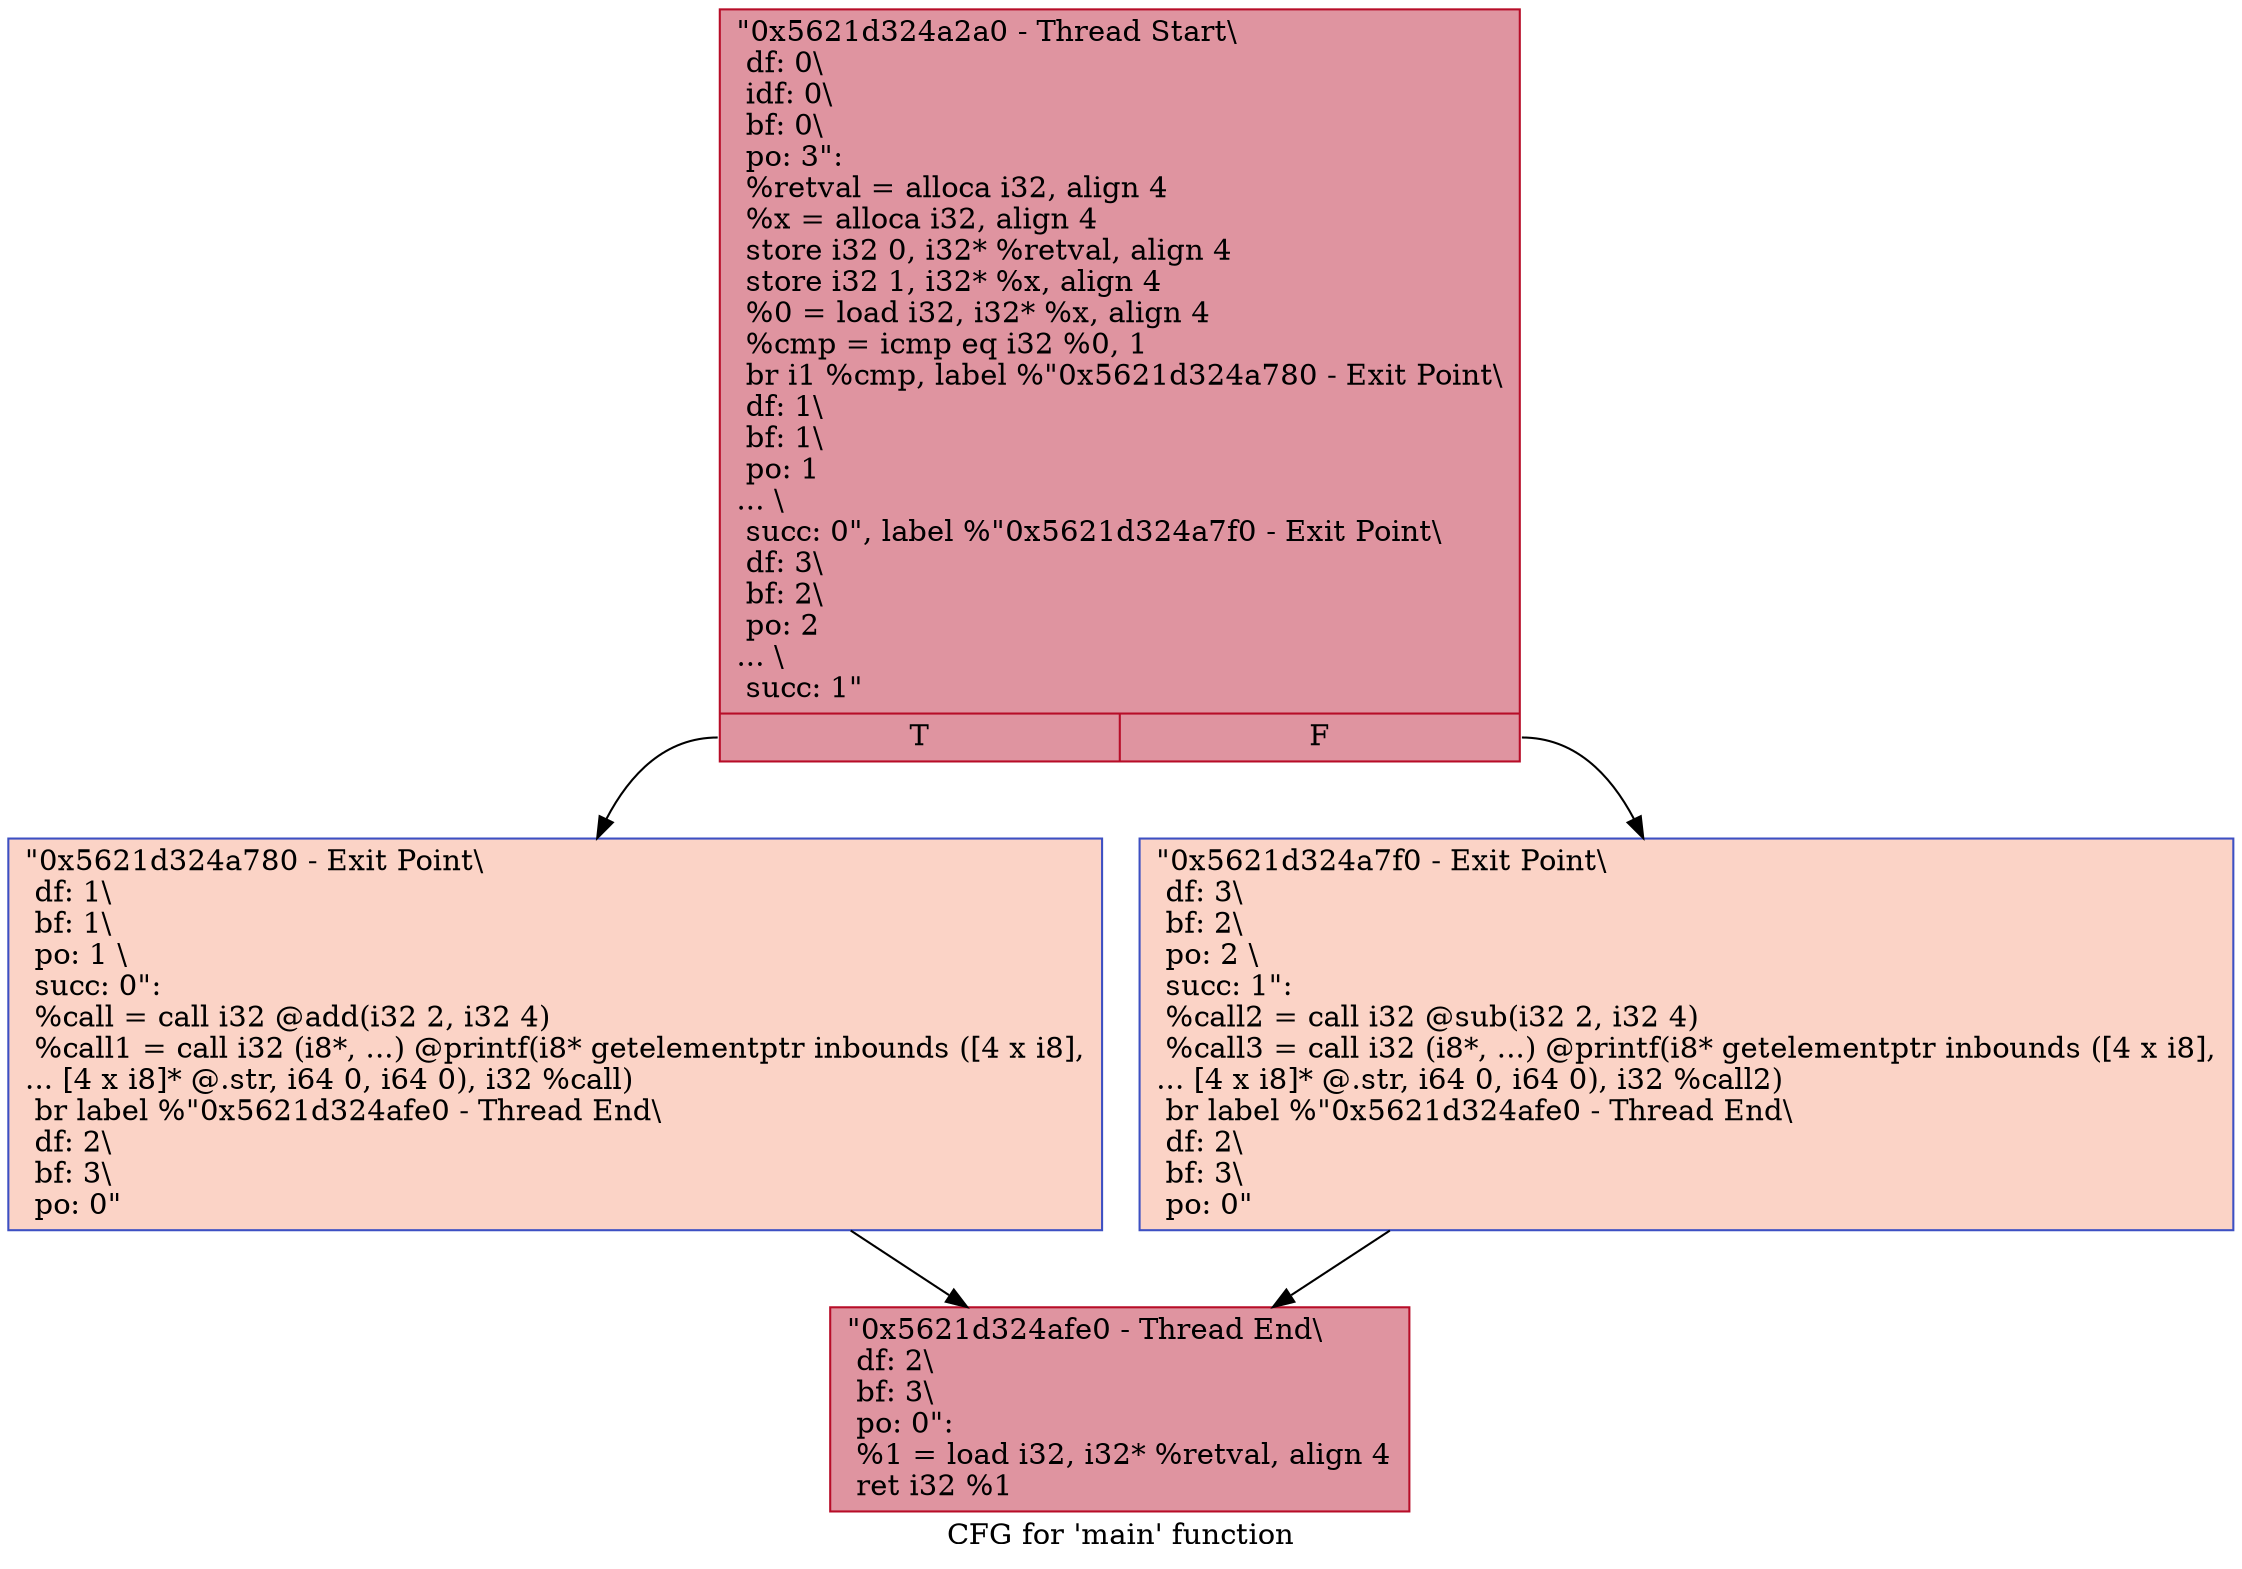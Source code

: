 digraph "CFG for 'main' function" {
	label="CFG for 'main' function";

	Node0x5621d324a2a0 [shape=record,color="#b70d28ff", style=filled, fillcolor="#b70d2870",label="{\"0x5621d324a2a0 - Thread Start\\\l df: 0\\\l idf: 0\\\l bf: 0\\\l po: 3\":\l  %retval = alloca i32, align 4\l  %x = alloca i32, align 4\l  store i32 0, i32* %retval, align 4\l  store i32 1, i32* %x, align 4\l  %0 = load i32, i32* %x, align 4\l  %cmp = icmp eq i32 %0, 1\l  br i1 %cmp, label %\"0x5621d324a780 - Exit Point\\\l df: 1\\\l bf: 1\\\l po: 1\l... \\\l succ: 0\", label %\"0x5621d324a7f0 - Exit Point\\\l df: 3\\\l bf: 2\\\l po: 2\l... \\\l succ: 1\"\l|{<s0>T|<s1>F}}"];
	Node0x5621d324a2a0:s0 -> Node0x5621d324a780;
	Node0x5621d324a2a0:s1 -> Node0x5621d324a7f0;
	Node0x5621d324a780 [shape=record,color="#3d50c3ff", style=filled, fillcolor="#f59c7d70",label="{\"0x5621d324a780 - Exit Point\\\l df: 1\\\l bf: 1\\\l po: 1 \\\l succ: 0\": \l  %call = call i32 @add(i32 2, i32 4)\l  %call1 = call i32 (i8*, ...) @printf(i8* getelementptr inbounds ([4 x i8],\l... [4 x i8]* @.str, i64 0, i64 0), i32 %call)\l  br label %\"0x5621d324afe0 - Thread End\\\l df: 2\\\l bf: 3\\\l po: 0\"\l}"];
	Node0x5621d324a780 -> Node0x5621d324afe0;
	Node0x5621d324a7f0 [shape=record,color="#3d50c3ff", style=filled, fillcolor="#f59c7d70",label="{\"0x5621d324a7f0 - Exit Point\\\l df: 3\\\l bf: 2\\\l po: 2 \\\l succ: 1\": \l  %call2 = call i32 @sub(i32 2, i32 4)\l  %call3 = call i32 (i8*, ...) @printf(i8* getelementptr inbounds ([4 x i8],\l... [4 x i8]* @.str, i64 0, i64 0), i32 %call2)\l  br label %\"0x5621d324afe0 - Thread End\\\l df: 2\\\l bf: 3\\\l po: 0\"\l}"];
	Node0x5621d324a7f0 -> Node0x5621d324afe0;
	Node0x5621d324afe0 [shape=record,color="#b70d28ff", style=filled, fillcolor="#b70d2870",label="{\"0x5621d324afe0 - Thread End\\\l df: 2\\\l bf: 3\\\l po: 0\": \l  %1 = load i32, i32* %retval, align 4\l  ret i32 %1\l}"];
}
